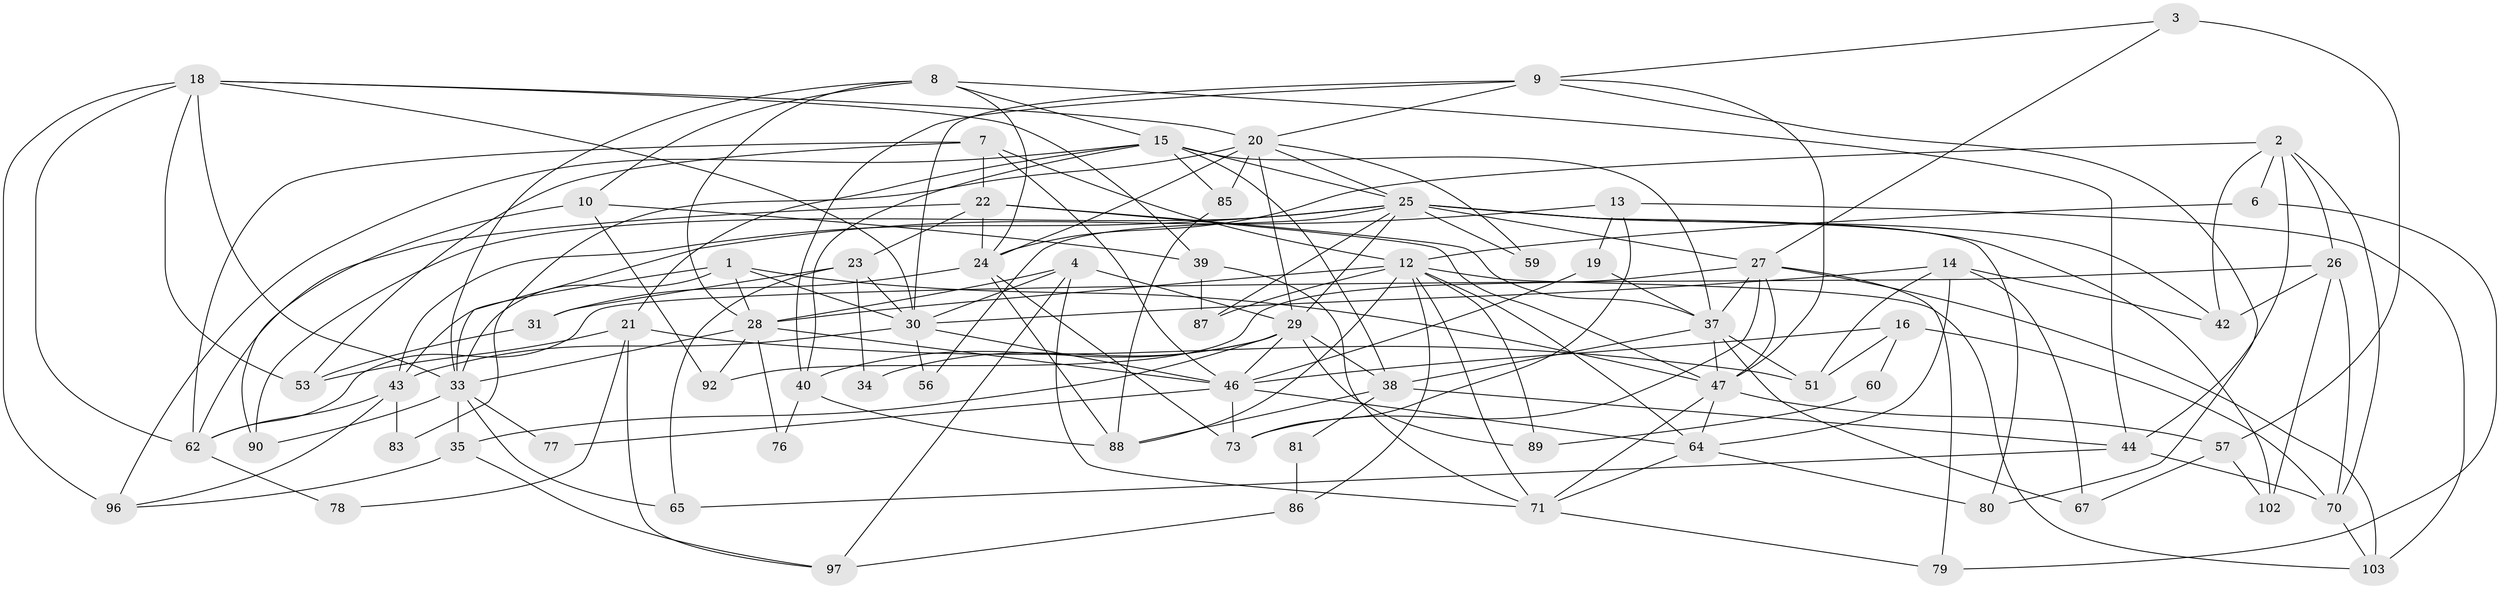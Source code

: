// Generated by graph-tools (version 1.1) at 2025/52/02/27/25 19:52:09]
// undirected, 71 vertices, 172 edges
graph export_dot {
graph [start="1"]
  node [color=gray90,style=filled];
  1 [super="+74"];
  2 [super="+5"];
  3;
  4;
  6;
  7;
  8 [super="+95"];
  9 [super="+11"];
  10;
  12 [super="+58"];
  13;
  14 [super="+84"];
  15 [super="+17"];
  16 [super="+48"];
  18;
  19;
  20 [super="+54"];
  21 [super="+52"];
  22 [super="+36"];
  23 [super="+50"];
  24 [super="+101"];
  25 [super="+63"];
  26 [super="+55"];
  27 [super="+45"];
  28 [super="+93"];
  29 [super="+32"];
  30 [super="+91"];
  31;
  33 [super="+41"];
  34;
  35 [super="+49"];
  37 [super="+68"];
  38;
  39 [super="+100"];
  40 [super="+69"];
  42;
  43 [super="+72"];
  44 [super="+66"];
  46 [super="+82"];
  47 [super="+61"];
  51;
  53 [super="+75"];
  56;
  57 [super="+98"];
  59;
  60;
  62 [super="+104"];
  64 [super="+99"];
  65;
  67;
  70;
  71 [super="+94"];
  73;
  76;
  77;
  78;
  79;
  80;
  81;
  83;
  85;
  86;
  87;
  88;
  89;
  90;
  92;
  96;
  97;
  102;
  103;
  1 -- 28;
  1 -- 43;
  1 -- 33;
  1 -- 30;
  1 -- 47;
  2 -- 70;
  2 -- 42;
  2 -- 26;
  2 -- 44;
  2 -- 6;
  2 -- 24;
  3 -- 27;
  3 -- 57;
  3 -- 9;
  4 -- 71;
  4 -- 28;
  4 -- 97;
  4 -- 30;
  4 -- 29;
  6 -- 79;
  6 -- 12;
  7 -- 53;
  7 -- 46;
  7 -- 12;
  7 -- 62;
  7 -- 22;
  8 -- 24;
  8 -- 44;
  8 -- 28;
  8 -- 33;
  8 -- 10;
  8 -- 15;
  9 -- 40;
  9 -- 30;
  9 -- 80;
  9 -- 20;
  9 -- 47;
  10 -- 39;
  10 -- 90;
  10 -- 92;
  12 -- 71;
  12 -- 86;
  12 -- 28;
  12 -- 64;
  12 -- 87;
  12 -- 103;
  12 -- 88;
  12 -- 89;
  13 -- 33;
  13 -- 73;
  13 -- 19;
  13 -- 103;
  14 -- 30;
  14 -- 67;
  14 -- 64;
  14 -- 42;
  14 -- 51;
  15 -- 38;
  15 -- 96;
  15 -- 25;
  15 -- 21;
  15 -- 37;
  15 -- 85;
  15 -- 40;
  16 -- 70;
  16 -- 60;
  16 -- 46;
  16 -- 51;
  18 -- 30;
  18 -- 33;
  18 -- 39;
  18 -- 53;
  18 -- 62;
  18 -- 96;
  18 -- 20;
  19 -- 37;
  19 -- 46;
  20 -- 83;
  20 -- 85;
  20 -- 24;
  20 -- 59;
  20 -- 25;
  20 -- 29;
  21 -- 53;
  21 -- 51;
  21 -- 97;
  21 -- 78;
  22 -- 37;
  22 -- 62;
  22 -- 23;
  22 -- 24;
  22 -- 47;
  23 -- 31;
  23 -- 34;
  23 -- 30;
  23 -- 65;
  24 -- 73;
  24 -- 88;
  24 -- 31;
  25 -- 56;
  25 -- 59;
  25 -- 87;
  25 -- 90;
  25 -- 102;
  25 -- 27;
  25 -- 80;
  25 -- 42;
  25 -- 43;
  25 -- 29;
  26 -- 42;
  26 -- 62;
  26 -- 102;
  26 -- 70;
  27 -- 92;
  27 -- 37 [weight=2];
  27 -- 79;
  27 -- 47;
  27 -- 73;
  27 -- 103;
  28 -- 46;
  28 -- 92;
  28 -- 76;
  28 -- 33;
  29 -- 38;
  29 -- 34;
  29 -- 46;
  29 -- 89;
  29 -- 35;
  29 -- 40;
  30 -- 56;
  30 -- 46;
  30 -- 43;
  31 -- 53 [weight=2];
  33 -- 35;
  33 -- 65;
  33 -- 77;
  33 -- 90;
  35 -- 97;
  35 -- 96;
  37 -- 47;
  37 -- 67;
  37 -- 51;
  37 -- 38;
  38 -- 88;
  38 -- 44;
  38 -- 81;
  39 -- 71;
  39 -- 87;
  40 -- 88;
  40 -- 76;
  43 -- 83;
  43 -- 96;
  43 -- 62;
  44 -- 65;
  44 -- 70;
  46 -- 77;
  46 -- 64;
  46 -- 73;
  47 -- 64;
  47 -- 57;
  47 -- 71;
  57 -- 102;
  57 -- 67;
  60 -- 89;
  62 -- 78;
  64 -- 80;
  64 -- 71;
  70 -- 103;
  71 -- 79;
  81 -- 86;
  85 -- 88;
  86 -- 97;
}
